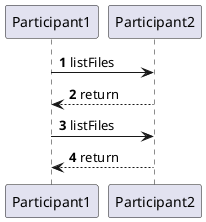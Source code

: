 @startuml
autonumber
Participant1 -> Participant2: listFiles
Participant2 --> Participant1: return
Participant1 -> Participant2: listFiles
Participant2 --> Participant1: return
@enduml